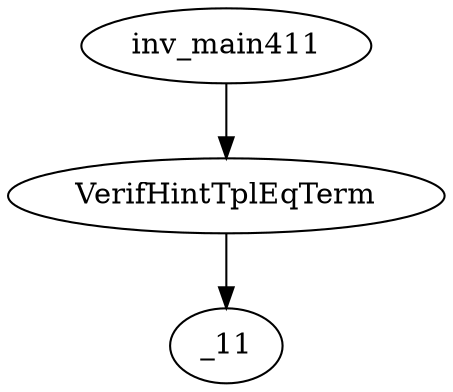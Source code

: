 digraph dag {
0 [label="inv_main411"];
1 [label="VerifHintTplEqTerm"];
2 [label="_11"];
0->1
1 -> 2
}
